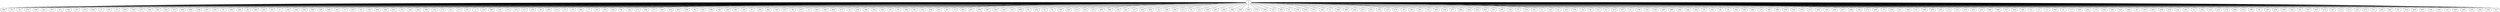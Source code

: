 graph G {
  0 -- 189;
  0 -- 34;
  0 -- 10;
  0 -- 470;
  0 -- 328;
  0 -- 261;
  0 -- 307;
  0 -- 371;
  0 -- 445;
  0 -- 197;
  0 -- 193;
  0 -- 259;
  0 -- 15;
  0 -- 84;
  0 -- 12;
  0 -- 289;
  0 -- 109;
  0 -- 107;
  0 -- 146;
  0 -- 283;
  0 -- 424;
  0 -- 375;
  0 -- 306;
  0 -- 408;
  0 -- 298;
  0 -- 487;
  0 -- 351;
  0 -- 76;
  0 -- 336;
  0 -- 264;
  0 -- 38;
  0 -- 360;
  0 -- 225;
  0 -- 56;
  0 -- 6;
  0 -- 140;
  0 -- 164;
  0 -- 250;
  0 -- 309;
  0 -- 148;
  0 -- 240;
  0 -- 40;
  0 -- 73;
  0 -- 252;
  0 -- 20;
  0 -- 154;
  0 -- 406;
  0 -- 282;
  0 -- 201;
  0 -- 58;
  0 -- 120;
  0 -- 432;
  0 -- 498;
  0 -- 101;
  0 -- 174;
  0 -- 141;
  0 -- 317;
  0 -- 257;
  0 -- 4;
  0 -- 134;
  0 -- 383;
  0 -- 150;
  0 -- 374;
  0 -- 274;
  0 -- 117;
  0 -- 195;
  0 -- 48;
  0 -- 260;
  0 -- 212;
  0 -- 53;
  0 -- 35;
  0 -- 384;
  0 -- 77;
  0 -- 89;
  0 -- 395;
  0 -- 292;
  0 -- 99;
  0 -- 192;
  0 -- 173;
  0 -- 208;
  0 -- 377;
  0 -- 265;
  0 -- 224;
  0 -- 401;
  0 -- 206;
  0 -- 66;
  0 -- 202;
  0 -- 308;
  0 -- 343;
  0 -- 126;
  0 -- 441;
  0 -- 169;
  0 -- 87;
  0 -- 454;
  0 -- 492;
  0 -- 194;
  0 -- 227;
  0 -- 96;
  0 -- 378;
  0 -- 51;
  0 -- 403;
  0 -- 329;
  0 -- 444;
  0 -- 473;
  0 -- 43;
  0 -- 248;
  0 -- 366;
  0 -- 393;
  0 -- 230;
  0 -- 49;
  0 -- 59;
  0 -- 396;
  0 -- 88;
  0 -- 102;
  0 -- 446;
  0 -- 391;
  0 -- 80;
  0 -- 16;
  0 -- 382;
  0 -- 447;
  0 -- 399;
  0 -- 387;
  0 -- 363;
  0 -- 160;
  0 -- 133;
  0 -- 499;
  0 -- 65;
  0 -- 254;
  0 -- 32;
  0 -- 92;
  0 -- 108;
  0 -- 228;
  0 -- 413;
  0 -- 355;
  0 -- 272;
  0 -- 483;
  0 -- 386;
  0 -- 138;
  0 -- 421;
  0 -- 127;
  0 -- 243;
  0 -- 493;
  0 -- 42;
  0 -- 389;
  0 -- 400;
  0 -- 211;
  0 -- 55;
  0 -- 151;
  0 -- 359;
  0 -- 481;
  0 -- 494;
  0 -- 348;
  0 -- 229;
  0 -- 340;
  0 -- 370;
  0 -- 180;
  0 -- 115;
  0 -- 450;
  0 -- 81;
  0 -- 156;
  0 -- 365;
  0 -- 367;
  0 -- 124;
  0 -- 21;
  0 -- 449;
  0 -- 480;
  0 -- 245;
  0 -- 223;
  0 -- 235;
  0 -- 129;
  0 -- 155;
  0 -- 474;
  0 -- 39;
  0 -- 381;
  0 -- 291;
  0 -- 179;
  0 -- 465;
  0 -- 136;
  0 -- 477;
  0 -- 464;
  0 -- 418;
  0 -- 435;
  0 -- 407;
  0 -- 315;
  0 -- 485;
  0 -- 130;
  0 -- 79;
  0 -- 276;
  0 -- 94;
  0 -- 31;
  0 -- 145;
  0 -- 24;
  0 -- 253;
  0 -- 376;
  0 -- 54;
  0 -- 86;
  0 -- 52;
  0 -- 61;
  0 -- 215;
  0 -- 347;
  0 -- 91;
  0 -- 159;
  0 -- 143;
  0 -- 239;
  0 -- 168;
  0 -- 488;
  0 -- 440;
  0 -- 244;
  0 -- 242;
  0 -- 29;
  0 -- 161;
  0 -- 46;
  0 -- 26;
  0 -- 361;
  0 -- 356;
  0 -- 462;
  0 -- 118;
  0 -- 385;
  0 -- 388;
  0 -- 358;
  0 -- 362;
  0 -- 303;
  0 -- 313;
  0 -- 434;
  0 -- 149;
  0 -- 209;
  0 -- 437;
  0 -- 346;
  0 -- 166;
  0 -- 373;
  0 -- 466;
  0 -- 70;
  0 -- 430;
  0 -- 411;
  0 -- 428;
  0 -- 45;
  0 -- 246;
  0 -- 204;
  0 -- 302;
  0 -- 121;
  0 -- 181;
  0 -- 318;
  0 -- 452;
  0 -- 219;
  0 -- 266;
  0 -- 496;
  0 -- 357;
  0 -- 322;
  0 -- 320;
  0 -- 131;
  0 -- 47;
  0 -- 111;
  0 -- 463;
  0 -- 23;
  0 -- 177;
  0 -- 409;
  0 -- 262;
  0 -- 170;
  0 -- 226;
  0 -- 295;
  0 -- 416;
  0 -- 484;
  0 -- 83;
  0 -- 334;
  0 -- 443;
  0 -- 438;
  0 -- 476;
  0 -- 122;
  0 -- 461;
  0 -- 41;
  0 -- 256;
  0 -- 123;
  0 -- 233;
  0 -- 478;
  0 -- 286;
  0 -- 216;
  0 -- 398;
  0 -- 68;
  0 -- 106;
  0 -- 426;
  0 -- 349;
  0 -- 332;
  0 -- 50;
  0 -- 397;
  0 -- 467;
  0 -- 153;
  0 -- 247;
  0 -- 213;
  0 -- 412;
  0 -- 335;
  0 -- 475;
  0 -- 311;
  0 -- 203;
  0 -- 442;
  0 -- 82;
  0 -- 354;
  0 -- 429;
  0 -- 405;
  0 -- 342;
  0 -- 263;
  0 -- 137;
  0 -- 469;
  0 -- 200;
  0 -- 255;
  0 -- 294;
  0 -- 238;
  0 -- 217;
}